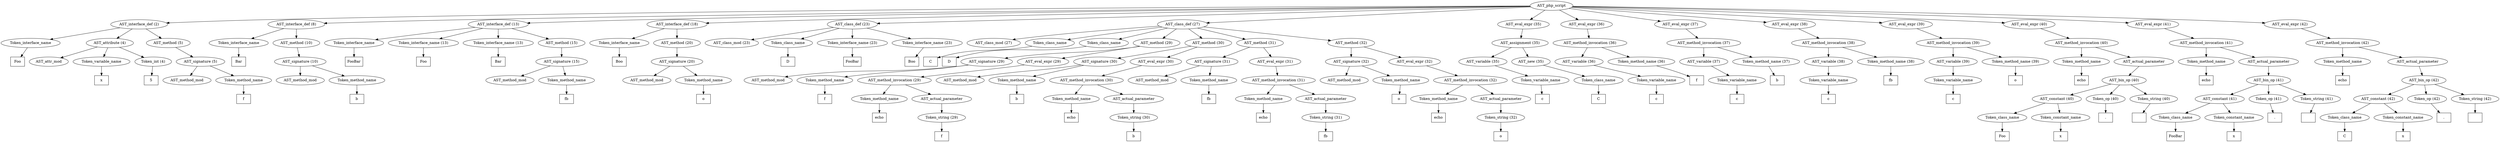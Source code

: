 /*
 * AST in dot format generated by phc -- the PHP compiler
 */

digraph AST {
node_0 [label="AST_php_script"];
node_1 [label="AST_interface_def (2)"];
node_2 [label="Token_interface_name"];
node_3 [label="Foo", shape=box]
node_2 -> node_3;
node_4 [label="AST_attribute (4)"];
node_5 [label="AST_attr_mod"];
node_6 [label="Token_variable_name"];
node_7 [label="x", shape=box]
node_6 -> node_7;
node_8 [label="Token_int (4)"];
node_9 [label="5", shape=box]
node_8 -> node_9;
node_4 -> node_8;
node_4 -> node_6;
node_4 -> node_5;
node_10 [label="AST_method (5)"];
node_11 [label="AST_signature (5)"];
node_12 [label="AST_method_mod"];
node_13 [label="Token_method_name"];
node_14 [label="f", shape=box]
node_13 -> node_14;
node_11 -> node_13;
node_11 -> node_12;
node_10 -> node_11;
node_1 -> node_10;
node_1 -> node_4;
node_1 -> node_2;
node_15 [label="AST_interface_def (8)"];
node_16 [label="Token_interface_name"];
node_17 [label="Bar", shape=box]
node_16 -> node_17;
node_18 [label="AST_method (10)"];
node_19 [label="AST_signature (10)"];
node_20 [label="AST_method_mod"];
node_21 [label="Token_method_name"];
node_22 [label="b", shape=box]
node_21 -> node_22;
node_19 -> node_21;
node_19 -> node_20;
node_18 -> node_19;
node_15 -> node_18;
node_15 -> node_16;
node_23 [label="AST_interface_def (13)"];
node_24 [label="Token_interface_name"];
node_25 [label="FooBar", shape=box]
node_24 -> node_25;
node_26 [label="Token_interface_name (13)"];
node_27 [label="Foo", shape=box]
node_26 -> node_27;
node_28 [label="Token_interface_name (13)"];
node_29 [label="Bar", shape=box]
node_28 -> node_29;
node_30 [label="AST_method (15)"];
node_31 [label="AST_signature (15)"];
node_32 [label="AST_method_mod"];
node_33 [label="Token_method_name"];
node_34 [label="fb", shape=box]
node_33 -> node_34;
node_31 -> node_33;
node_31 -> node_32;
node_30 -> node_31;
node_23 -> node_30;
node_23 -> node_28;
node_23 -> node_26;
node_23 -> node_24;
node_35 [label="AST_interface_def (18)"];
node_36 [label="Token_interface_name"];
node_37 [label="Boo", shape=box]
node_36 -> node_37;
node_38 [label="AST_method (20)"];
node_39 [label="AST_signature (20)"];
node_40 [label="AST_method_mod"];
node_41 [label="Token_method_name"];
node_42 [label="o", shape=box]
node_41 -> node_42;
node_39 -> node_41;
node_39 -> node_40;
node_38 -> node_39;
node_35 -> node_38;
node_35 -> node_36;
node_43 [label="AST_class_def (23)"];
node_44 [label="AST_class_mod (23)"];
node_45 [label="Token_class_name"];
node_46 [label="D", shape=box]
node_45 -> node_46;
node_47 [label="Token_interface_name (23)"];
node_48 [label="FooBar", shape=box]
node_47 -> node_48;
node_49 [label="Token_interface_name (23)"];
node_50 [label="Boo", shape=box]
node_49 -> node_50;
node_43 -> node_49;
node_43 -> node_47;
node_43 -> node_45;
node_43 -> node_44;
node_51 [label="AST_class_def (27)"];
node_52 [label="AST_class_mod (27)"];
node_53 [label="Token_class_name"];
node_54 [label="C", shape=box]
node_53 -> node_54;
node_55 [label="Token_class_name"];
node_56 [label="D", shape=box]
node_55 -> node_56;
node_57 [label="AST_method (29)"];
node_58 [label="AST_signature (29)"];
node_59 [label="AST_method_mod"];
node_60 [label="Token_method_name"];
node_61 [label="f", shape=box]
node_60 -> node_61;
node_58 -> node_60;
node_58 -> node_59;
node_62 [label="AST_eval_expr (29)"];
node_63 [label="AST_method_invocation (29)"];
node_64 [label="Token_method_name"];
node_65 [label="echo", shape=box]
node_64 -> node_65;
node_66 [label="AST_actual_parameter"];
node_67 [label="Token_string (29)"];
node_68 [label="f", shape=box]
node_67 -> node_68;
node_66 -> node_67;
node_63 -> node_66;
node_63 -> node_64;
node_62 -> node_63;
node_57 -> node_62;
node_57 -> node_58;
node_69 [label="AST_method (30)"];
node_70 [label="AST_signature (30)"];
node_71 [label="AST_method_mod"];
node_72 [label="Token_method_name"];
node_73 [label="b", shape=box]
node_72 -> node_73;
node_70 -> node_72;
node_70 -> node_71;
node_74 [label="AST_eval_expr (30)"];
node_75 [label="AST_method_invocation (30)"];
node_76 [label="Token_method_name"];
node_77 [label="echo", shape=box]
node_76 -> node_77;
node_78 [label="AST_actual_parameter"];
node_79 [label="Token_string (30)"];
node_80 [label="b", shape=box]
node_79 -> node_80;
node_78 -> node_79;
node_75 -> node_78;
node_75 -> node_76;
node_74 -> node_75;
node_69 -> node_74;
node_69 -> node_70;
node_81 [label="AST_method (31)"];
node_82 [label="AST_signature (31)"];
node_83 [label="AST_method_mod"];
node_84 [label="Token_method_name"];
node_85 [label="fb", shape=box]
node_84 -> node_85;
node_82 -> node_84;
node_82 -> node_83;
node_86 [label="AST_eval_expr (31)"];
node_87 [label="AST_method_invocation (31)"];
node_88 [label="Token_method_name"];
node_89 [label="echo", shape=box]
node_88 -> node_89;
node_90 [label="AST_actual_parameter"];
node_91 [label="Token_string (31)"];
node_92 [label="fb", shape=box]
node_91 -> node_92;
node_90 -> node_91;
node_87 -> node_90;
node_87 -> node_88;
node_86 -> node_87;
node_81 -> node_86;
node_81 -> node_82;
node_93 [label="AST_method (32)"];
node_94 [label="AST_signature (32)"];
node_95 [label="AST_method_mod"];
node_96 [label="Token_method_name"];
node_97 [label="o", shape=box]
node_96 -> node_97;
node_94 -> node_96;
node_94 -> node_95;
node_98 [label="AST_eval_expr (32)"];
node_99 [label="AST_method_invocation (32)"];
node_100 [label="Token_method_name"];
node_101 [label="echo", shape=box]
node_100 -> node_101;
node_102 [label="AST_actual_parameter"];
node_103 [label="Token_string (32)"];
node_104 [label="o", shape=box]
node_103 -> node_104;
node_102 -> node_103;
node_99 -> node_102;
node_99 -> node_100;
node_98 -> node_99;
node_93 -> node_98;
node_93 -> node_94;
node_51 -> node_93;
node_51 -> node_81;
node_51 -> node_69;
node_51 -> node_57;
node_51 -> node_55;
node_51 -> node_53;
node_51 -> node_52;
node_105 [label="AST_eval_expr (35)"];
node_106 [label="AST_assignment (35)"];
node_107 [label="AST_variable (35)"];
node_108 [label="Token_variable_name"];
node_109 [label="c", shape=box]
node_108 -> node_109;
node_107 -> node_108;
node_110 [label="AST_new (35)"];
node_111 [label="Token_class_name"];
node_112 [label="C", shape=box]
node_111 -> node_112;
node_110 -> node_111;
node_106 -> node_110;
node_106 -> node_107;
node_105 -> node_106;
node_113 [label="AST_eval_expr (36)"];
node_114 [label="AST_method_invocation (36)"];
node_115 [label="AST_variable (36)"];
node_116 [label="Token_variable_name"];
node_117 [label="c", shape=box]
node_116 -> node_117;
node_115 -> node_116;
node_118 [label="Token_method_name (36)"];
node_119 [label="f", shape=box]
node_118 -> node_119;
node_114 -> node_118;
node_114 -> node_115;
node_113 -> node_114;
node_120 [label="AST_eval_expr (37)"];
node_121 [label="AST_method_invocation (37)"];
node_122 [label="AST_variable (37)"];
node_123 [label="Token_variable_name"];
node_124 [label="c", shape=box]
node_123 -> node_124;
node_122 -> node_123;
node_125 [label="Token_method_name (37)"];
node_126 [label="b", shape=box]
node_125 -> node_126;
node_121 -> node_125;
node_121 -> node_122;
node_120 -> node_121;
node_127 [label="AST_eval_expr (38)"];
node_128 [label="AST_method_invocation (38)"];
node_129 [label="AST_variable (38)"];
node_130 [label="Token_variable_name"];
node_131 [label="c", shape=box]
node_130 -> node_131;
node_129 -> node_130;
node_132 [label="Token_method_name (38)"];
node_133 [label="fb", shape=box]
node_132 -> node_133;
node_128 -> node_132;
node_128 -> node_129;
node_127 -> node_128;
node_134 [label="AST_eval_expr (39)"];
node_135 [label="AST_method_invocation (39)"];
node_136 [label="AST_variable (39)"];
node_137 [label="Token_variable_name"];
node_138 [label="c", shape=box]
node_137 -> node_138;
node_136 -> node_137;
node_139 [label="Token_method_name (39)"];
node_140 [label="o", shape=box]
node_139 -> node_140;
node_135 -> node_139;
node_135 -> node_136;
node_134 -> node_135;
node_141 [label="AST_eval_expr (40)"];
node_142 [label="AST_method_invocation (40)"];
node_143 [label="Token_method_name"];
node_144 [label="echo", shape=box]
node_143 -> node_144;
node_145 [label="AST_actual_parameter"];
node_146 [label="AST_bin_op (40)"];
node_147 [label="AST_constant (40)"];
node_148 [label="Token_class_name"];
node_149 [label="Foo", shape=box]
node_148 -> node_149;
node_150 [label="Token_constant_name"];
node_151 [label="x", shape=box]
node_150 -> node_151;
node_147 -> node_150;
node_147 -> node_148;
node_152 [label="Token_op (40)"];
node_153 [label=".", shape=box]
node_152 -> node_153;
node_154 [label="Token_string (40)"];
node_155 [label="", shape=box]
node_154 -> node_155;
node_146 -> node_154;
node_146 -> node_152;
node_146 -> node_147;
node_145 -> node_146;
node_142 -> node_145;
node_142 -> node_143;
node_141 -> node_142;
node_156 [label="AST_eval_expr (41)"];
node_157 [label="AST_method_invocation (41)"];
node_158 [label="Token_method_name"];
node_159 [label="echo", shape=box]
node_158 -> node_159;
node_160 [label="AST_actual_parameter"];
node_161 [label="AST_bin_op (41)"];
node_162 [label="AST_constant (41)"];
node_163 [label="Token_class_name"];
node_164 [label="FooBar", shape=box]
node_163 -> node_164;
node_165 [label="Token_constant_name"];
node_166 [label="x", shape=box]
node_165 -> node_166;
node_162 -> node_165;
node_162 -> node_163;
node_167 [label="Token_op (41)"];
node_168 [label=".", shape=box]
node_167 -> node_168;
node_169 [label="Token_string (41)"];
node_170 [label="", shape=box]
node_169 -> node_170;
node_161 -> node_169;
node_161 -> node_167;
node_161 -> node_162;
node_160 -> node_161;
node_157 -> node_160;
node_157 -> node_158;
node_156 -> node_157;
node_171 [label="AST_eval_expr (42)"];
node_172 [label="AST_method_invocation (42)"];
node_173 [label="Token_method_name"];
node_174 [label="echo", shape=box]
node_173 -> node_174;
node_175 [label="AST_actual_parameter"];
node_176 [label="AST_bin_op (42)"];
node_177 [label="AST_constant (42)"];
node_178 [label="Token_class_name"];
node_179 [label="C", shape=box]
node_178 -> node_179;
node_180 [label="Token_constant_name"];
node_181 [label="x", shape=box]
node_180 -> node_181;
node_177 -> node_180;
node_177 -> node_178;
node_182 [label="Token_op (42)"];
node_183 [label=".", shape=box]
node_182 -> node_183;
node_184 [label="Token_string (42)"];
node_185 [label="", shape=box]
node_184 -> node_185;
node_176 -> node_184;
node_176 -> node_182;
node_176 -> node_177;
node_175 -> node_176;
node_172 -> node_175;
node_172 -> node_173;
node_171 -> node_172;
node_0 -> node_171;
node_0 -> node_156;
node_0 -> node_141;
node_0 -> node_134;
node_0 -> node_127;
node_0 -> node_120;
node_0 -> node_113;
node_0 -> node_105;
node_0 -> node_51;
node_0 -> node_43;
node_0 -> node_35;
node_0 -> node_23;
node_0 -> node_15;
node_0 -> node_1;
}
